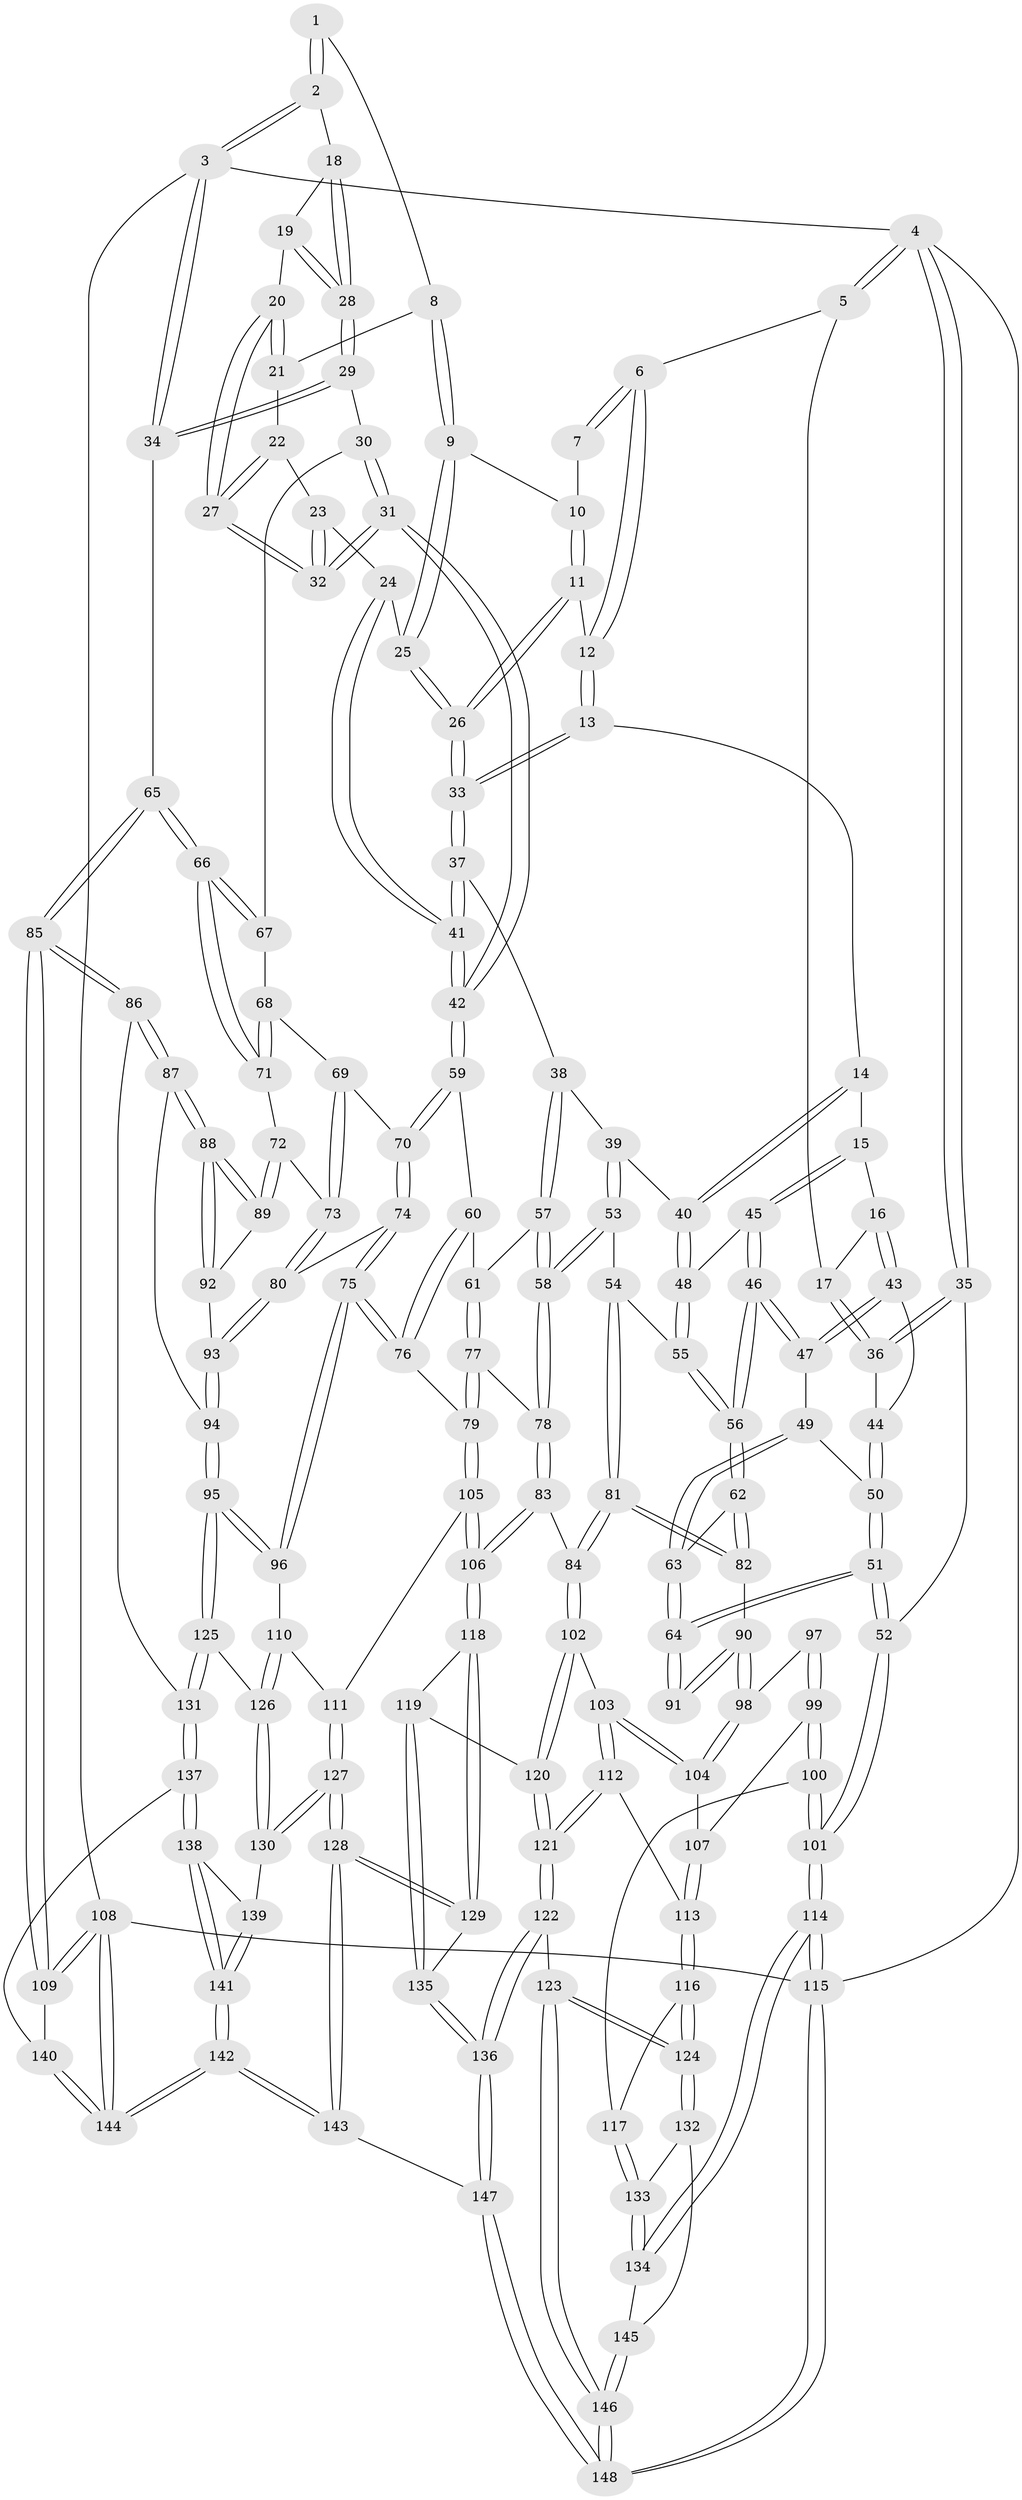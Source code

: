 // Generated by graph-tools (version 1.1) at 2025/27/03/09/25 03:27:09]
// undirected, 148 vertices, 367 edges
graph export_dot {
graph [start="1"]
  node [color=gray90,style=filled];
  1 [pos="+0.7156467316589268+0"];
  2 [pos="+1+0"];
  3 [pos="+1+0"];
  4 [pos="+0+0"];
  5 [pos="+0.19660506496576757+0"];
  6 [pos="+0.40905548060947006+0"];
  7 [pos="+0.448617384268104+0"];
  8 [pos="+0.6839510215061931+0.028070633819046443"];
  9 [pos="+0.6492239797637729+0.06705943703503421"];
  10 [pos="+0.5780557975373463+0.054837956239168005"];
  11 [pos="+0.5263066879567554+0.09758284857311471"];
  12 [pos="+0.4301171392228745+0.041386167630414236"];
  13 [pos="+0.408740432998046+0.09543527709151148"];
  14 [pos="+0.3990823405456011+0.11608561581391875"];
  15 [pos="+0.22732617685529627+0.13927169453452126"];
  16 [pos="+0.1934098675460699+0.1173236445421851"];
  17 [pos="+0.1763681143854562+0.06185171726844236"];
  18 [pos="+1+0"];
  19 [pos="+0.883228909382912+0.0417967628622947"];
  20 [pos="+0.8748266440825028+0.053261574377191374"];
  21 [pos="+0.7051063280584801+0.050969668308232866"];
  22 [pos="+0.737984921632639+0.09012464730347153"];
  23 [pos="+0.7347519358658194+0.11306458482697487"];
  24 [pos="+0.686660607172763+0.17849212829486458"];
  25 [pos="+0.6287131605941919+0.1340933174734545"];
  26 [pos="+0.5683224029388793+0.1628852836422923"];
  27 [pos="+0.842357577491054+0.10092016312950447"];
  28 [pos="+0.9525206770371434+0.21167828034240024"];
  29 [pos="+0.9511585131556834+0.2773709028981576"];
  30 [pos="+0.8537406508281006+0.28430233595938836"];
  31 [pos="+0.828030432490959+0.2831955849339844"];
  32 [pos="+0.8271636561071694+0.25906227053722636"];
  33 [pos="+0.5578370632321276+0.18646316061050186"];
  34 [pos="+1+0.3540798799009678"];
  35 [pos="+0+0.11523207399337643"];
  36 [pos="+0+0.15392645271982727"];
  37 [pos="+0.5285980986188419+0.2680695959359602"];
  38 [pos="+0.5161509792475264+0.2770020503427966"];
  39 [pos="+0.44793727903391983+0.26632809174910654"];
  40 [pos="+0.4280165629816032+0.257999878529243"];
  41 [pos="+0.7374930394653176+0.2798153271060538"];
  42 [pos="+0.7858589605994565+0.30757611488473396"];
  43 [pos="+0.11263204326881053+0.22484551739876393"];
  44 [pos="+0.029482395376663237+0.22121083441194497"];
  45 [pos="+0.29634322494781046+0.2760388093263903"];
  46 [pos="+0.16692140825108043+0.3402849852190914"];
  47 [pos="+0.14971240278401074+0.3298500803826336"];
  48 [pos="+0.331269370237627+0.28923488558669225"];
  49 [pos="+0.13719929365620084+0.33443966259173963"];
  50 [pos="+0.02988646961331325+0.3624237401621778"];
  51 [pos="+0+0.479131984339403"];
  52 [pos="+0+0.4879388657786417"];
  53 [pos="+0.4055855038940206+0.4555347740473726"];
  54 [pos="+0.37007353221314127+0.45698072323680977"];
  55 [pos="+0.3240848191983525+0.42843121945174684"];
  56 [pos="+0.20182173743332824+0.46847616287637356"];
  57 [pos="+0.5424147995402605+0.38150573499154866"];
  58 [pos="+0.46358766769307297+0.4754472214695199"];
  59 [pos="+0.7707830015496341+0.356686210008703"];
  60 [pos="+0.6893809934620956+0.406246034348243"];
  61 [pos="+0.6145505073931649+0.4238265628056727"];
  62 [pos="+0.18250187932217735+0.5079481989669551"];
  63 [pos="+0.046763918876298986+0.4883401817049731"];
  64 [pos="+0+0.47980300141261545"];
  65 [pos="+1+0.4635903637817042"];
  66 [pos="+1+0.48303985663892907"];
  67 [pos="+0.9102744286725014+0.41562734522478556"];
  68 [pos="+0.9103069421864658+0.4579065103053479"];
  69 [pos="+0.8796543320547019+0.4467393756713001"];
  70 [pos="+0.7772077324887632+0.3751955191903428"];
  71 [pos="+0.9746757264830109+0.5196044990859408"];
  72 [pos="+0.9350510024117331+0.543489667626882"];
  73 [pos="+0.8525448072294642+0.5588752064940214"];
  74 [pos="+0.8021806076162082+0.558755872916263"];
  75 [pos="+0.6921132785095411+0.6286296461547008"];
  76 [pos="+0.6864885960553138+0.6255325872116281"];
  77 [pos="+0.5914579327855567+0.5810429262651574"];
  78 [pos="+0.5080287997446373+0.5830685047213744"];
  79 [pos="+0.6628137201871612+0.6180893025164595"];
  80 [pos="+0.8309327117008137+0.5645809187086693"];
  81 [pos="+0.33223853798290637+0.6159577511289245"];
  82 [pos="+0.19493807006064617+0.5538678863201567"];
  83 [pos="+0.42524994087720974+0.6667861512547966"];
  84 [pos="+0.35514430218883436+0.6443890639852555"];
  85 [pos="+1+0.7545238884826303"];
  86 [pos="+1+0.741876851961051"];
  87 [pos="+0.9995776354898706+0.7112683692862737"];
  88 [pos="+0.9897081719533409+0.7028072295512171"];
  89 [pos="+0.9403986742979916+0.6216492637162955"];
  90 [pos="+0.16664239481989965+0.6055942740691539"];
  91 [pos="+0.05100976586189063+0.6043143112594319"];
  92 [pos="+0.8927499898166074+0.6634627393319336"];
  93 [pos="+0.8755791619874049+0.6636348094674391"];
  94 [pos="+0.8372782872458844+0.765866353950329"];
  95 [pos="+0.8343754932843058+0.7687475889533009"];
  96 [pos="+0.6956893478121469+0.6438745684155084"];
  97 [pos="+0.05515757861332632+0.6527788725790501"];
  98 [pos="+0.16246763889294552+0.626701381462713"];
  99 [pos="+0.029052434441016+0.7106253820544395"];
  100 [pos="+0+0.7530473459574846"];
  101 [pos="+0+0.742914873982204"];
  102 [pos="+0.2641949002549861+0.7309115871476686"];
  103 [pos="+0.25748465592774156+0.7292614795896158"];
  104 [pos="+0.1612530257131791+0.6691332337794342"];
  105 [pos="+0.5159016292741881+0.7613478403680499"];
  106 [pos="+0.448338120533342+0.7438185004987755"];
  107 [pos="+0.13533178339265184+0.7040351577499333"];
  108 [pos="+1+1"];
  109 [pos="+1+0.8141824986113391"];
  110 [pos="+0.6545017627353844+0.7625273383476372"];
  111 [pos="+0.5498979765833062+0.7813022422066788"];
  112 [pos="+0.16641799443065816+0.7787650896825805"];
  113 [pos="+0.14274245742176278+0.7659029548184415"];
  114 [pos="+0+1"];
  115 [pos="+0+1"];
  116 [pos="+0.0798661372643612+0.8218699492454101"];
  117 [pos="+0.0651847511130092+0.8216686142565316"];
  118 [pos="+0.43836502103313074+0.7661534921128227"];
  119 [pos="+0.39558910761879085+0.8198116474250674"];
  120 [pos="+0.27732967256319385+0.812103380775688"];
  121 [pos="+0.22814266164436425+0.8695734392403683"];
  122 [pos="+0.21874491228274062+0.9013830422473199"];
  123 [pos="+0.20101435590478145+0.9183595655205548"];
  124 [pos="+0.1833050923454685+0.9130316641195183"];
  125 [pos="+0.8330904110660425+0.8357894669886399"];
  126 [pos="+0.6892240485599086+0.8487534914618471"];
  127 [pos="+0.5800733893425957+0.9175473444077241"];
  128 [pos="+0.562940307128313+0.9380421153978886"];
  129 [pos="+0.536461884926666+0.9282529468120666"];
  130 [pos="+0.6672314765994367+0.881657753375497"];
  131 [pos="+0.8347925947503197+0.8381305801016623"];
  132 [pos="+0.1408823501313128+0.921587081604872"];
  133 [pos="+0.05130920086839867+0.8928858956150304"];
  134 [pos="+0.006622287104060198+0.9624737395454012"];
  135 [pos="+0.39568528761160926+0.92342628965036"];
  136 [pos="+0.38251571117120503+0.9409509259146024"];
  137 [pos="+0.8450067412725467+0.8623428482444048"];
  138 [pos="+0.8201003368259815+0.9493224694858049"];
  139 [pos="+0.6770916530291975+0.8973509208057473"];
  140 [pos="+0.9448007259823609+0.9012674442604183"];
  141 [pos="+0.7863482149624347+1"];
  142 [pos="+0.7905352886928325+1"];
  143 [pos="+0.5834515980952864+1"];
  144 [pos="+0.9379570551010047+1"];
  145 [pos="+0.06634311204422189+0.9544553392966711"];
  146 [pos="+0.19820560876100352+1"];
  147 [pos="+0.3724337873841498+1"];
  148 [pos="+0.21415057328710316+1"];
  1 -- 2;
  1 -- 2;
  1 -- 8;
  2 -- 3;
  2 -- 3;
  2 -- 18;
  3 -- 4;
  3 -- 34;
  3 -- 34;
  3 -- 108;
  4 -- 5;
  4 -- 5;
  4 -- 35;
  4 -- 35;
  4 -- 115;
  5 -- 6;
  5 -- 17;
  6 -- 7;
  6 -- 7;
  6 -- 12;
  6 -- 12;
  7 -- 10;
  8 -- 9;
  8 -- 9;
  8 -- 21;
  9 -- 10;
  9 -- 25;
  9 -- 25;
  10 -- 11;
  10 -- 11;
  11 -- 12;
  11 -- 26;
  11 -- 26;
  12 -- 13;
  12 -- 13;
  13 -- 14;
  13 -- 33;
  13 -- 33;
  14 -- 15;
  14 -- 40;
  14 -- 40;
  15 -- 16;
  15 -- 45;
  15 -- 45;
  16 -- 17;
  16 -- 43;
  16 -- 43;
  17 -- 36;
  17 -- 36;
  18 -- 19;
  18 -- 28;
  18 -- 28;
  19 -- 20;
  19 -- 28;
  19 -- 28;
  20 -- 21;
  20 -- 21;
  20 -- 27;
  20 -- 27;
  21 -- 22;
  22 -- 23;
  22 -- 27;
  22 -- 27;
  23 -- 24;
  23 -- 32;
  23 -- 32;
  24 -- 25;
  24 -- 41;
  24 -- 41;
  25 -- 26;
  25 -- 26;
  26 -- 33;
  26 -- 33;
  27 -- 32;
  27 -- 32;
  28 -- 29;
  28 -- 29;
  29 -- 30;
  29 -- 34;
  29 -- 34;
  30 -- 31;
  30 -- 31;
  30 -- 67;
  31 -- 32;
  31 -- 32;
  31 -- 42;
  31 -- 42;
  33 -- 37;
  33 -- 37;
  34 -- 65;
  35 -- 36;
  35 -- 36;
  35 -- 52;
  36 -- 44;
  37 -- 38;
  37 -- 41;
  37 -- 41;
  38 -- 39;
  38 -- 57;
  38 -- 57;
  39 -- 40;
  39 -- 53;
  39 -- 53;
  40 -- 48;
  40 -- 48;
  41 -- 42;
  41 -- 42;
  42 -- 59;
  42 -- 59;
  43 -- 44;
  43 -- 47;
  43 -- 47;
  44 -- 50;
  44 -- 50;
  45 -- 46;
  45 -- 46;
  45 -- 48;
  46 -- 47;
  46 -- 47;
  46 -- 56;
  46 -- 56;
  47 -- 49;
  48 -- 55;
  48 -- 55;
  49 -- 50;
  49 -- 63;
  49 -- 63;
  50 -- 51;
  50 -- 51;
  51 -- 52;
  51 -- 52;
  51 -- 64;
  51 -- 64;
  52 -- 101;
  52 -- 101;
  53 -- 54;
  53 -- 58;
  53 -- 58;
  54 -- 55;
  54 -- 81;
  54 -- 81;
  55 -- 56;
  55 -- 56;
  56 -- 62;
  56 -- 62;
  57 -- 58;
  57 -- 58;
  57 -- 61;
  58 -- 78;
  58 -- 78;
  59 -- 60;
  59 -- 70;
  59 -- 70;
  60 -- 61;
  60 -- 76;
  60 -- 76;
  61 -- 77;
  61 -- 77;
  62 -- 63;
  62 -- 82;
  62 -- 82;
  63 -- 64;
  63 -- 64;
  64 -- 91;
  64 -- 91;
  65 -- 66;
  65 -- 66;
  65 -- 85;
  65 -- 85;
  66 -- 67;
  66 -- 67;
  66 -- 71;
  66 -- 71;
  67 -- 68;
  68 -- 69;
  68 -- 71;
  68 -- 71;
  69 -- 70;
  69 -- 73;
  69 -- 73;
  70 -- 74;
  70 -- 74;
  71 -- 72;
  72 -- 73;
  72 -- 89;
  72 -- 89;
  73 -- 80;
  73 -- 80;
  74 -- 75;
  74 -- 75;
  74 -- 80;
  75 -- 76;
  75 -- 76;
  75 -- 96;
  75 -- 96;
  76 -- 79;
  77 -- 78;
  77 -- 79;
  77 -- 79;
  78 -- 83;
  78 -- 83;
  79 -- 105;
  79 -- 105;
  80 -- 93;
  80 -- 93;
  81 -- 82;
  81 -- 82;
  81 -- 84;
  81 -- 84;
  82 -- 90;
  83 -- 84;
  83 -- 106;
  83 -- 106;
  84 -- 102;
  84 -- 102;
  85 -- 86;
  85 -- 86;
  85 -- 109;
  85 -- 109;
  86 -- 87;
  86 -- 87;
  86 -- 131;
  87 -- 88;
  87 -- 88;
  87 -- 94;
  88 -- 89;
  88 -- 89;
  88 -- 92;
  88 -- 92;
  89 -- 92;
  90 -- 91;
  90 -- 91;
  90 -- 98;
  90 -- 98;
  92 -- 93;
  93 -- 94;
  93 -- 94;
  94 -- 95;
  94 -- 95;
  95 -- 96;
  95 -- 96;
  95 -- 125;
  95 -- 125;
  96 -- 110;
  97 -- 98;
  97 -- 99;
  97 -- 99;
  98 -- 104;
  98 -- 104;
  99 -- 100;
  99 -- 100;
  99 -- 107;
  100 -- 101;
  100 -- 101;
  100 -- 117;
  101 -- 114;
  101 -- 114;
  102 -- 103;
  102 -- 120;
  102 -- 120;
  103 -- 104;
  103 -- 104;
  103 -- 112;
  103 -- 112;
  104 -- 107;
  105 -- 106;
  105 -- 106;
  105 -- 111;
  106 -- 118;
  106 -- 118;
  107 -- 113;
  107 -- 113;
  108 -- 109;
  108 -- 109;
  108 -- 144;
  108 -- 144;
  108 -- 115;
  109 -- 140;
  110 -- 111;
  110 -- 126;
  110 -- 126;
  111 -- 127;
  111 -- 127;
  112 -- 113;
  112 -- 121;
  112 -- 121;
  113 -- 116;
  113 -- 116;
  114 -- 115;
  114 -- 115;
  114 -- 134;
  114 -- 134;
  115 -- 148;
  115 -- 148;
  116 -- 117;
  116 -- 124;
  116 -- 124;
  117 -- 133;
  117 -- 133;
  118 -- 119;
  118 -- 129;
  118 -- 129;
  119 -- 120;
  119 -- 135;
  119 -- 135;
  120 -- 121;
  120 -- 121;
  121 -- 122;
  121 -- 122;
  122 -- 123;
  122 -- 136;
  122 -- 136;
  123 -- 124;
  123 -- 124;
  123 -- 146;
  123 -- 146;
  124 -- 132;
  124 -- 132;
  125 -- 126;
  125 -- 131;
  125 -- 131;
  126 -- 130;
  126 -- 130;
  127 -- 128;
  127 -- 128;
  127 -- 130;
  127 -- 130;
  128 -- 129;
  128 -- 129;
  128 -- 143;
  128 -- 143;
  129 -- 135;
  130 -- 139;
  131 -- 137;
  131 -- 137;
  132 -- 133;
  132 -- 145;
  133 -- 134;
  133 -- 134;
  134 -- 145;
  135 -- 136;
  135 -- 136;
  136 -- 147;
  136 -- 147;
  137 -- 138;
  137 -- 138;
  137 -- 140;
  138 -- 139;
  138 -- 141;
  138 -- 141;
  139 -- 141;
  139 -- 141;
  140 -- 144;
  140 -- 144;
  141 -- 142;
  141 -- 142;
  142 -- 143;
  142 -- 143;
  142 -- 144;
  142 -- 144;
  143 -- 147;
  145 -- 146;
  145 -- 146;
  146 -- 148;
  146 -- 148;
  147 -- 148;
  147 -- 148;
}
